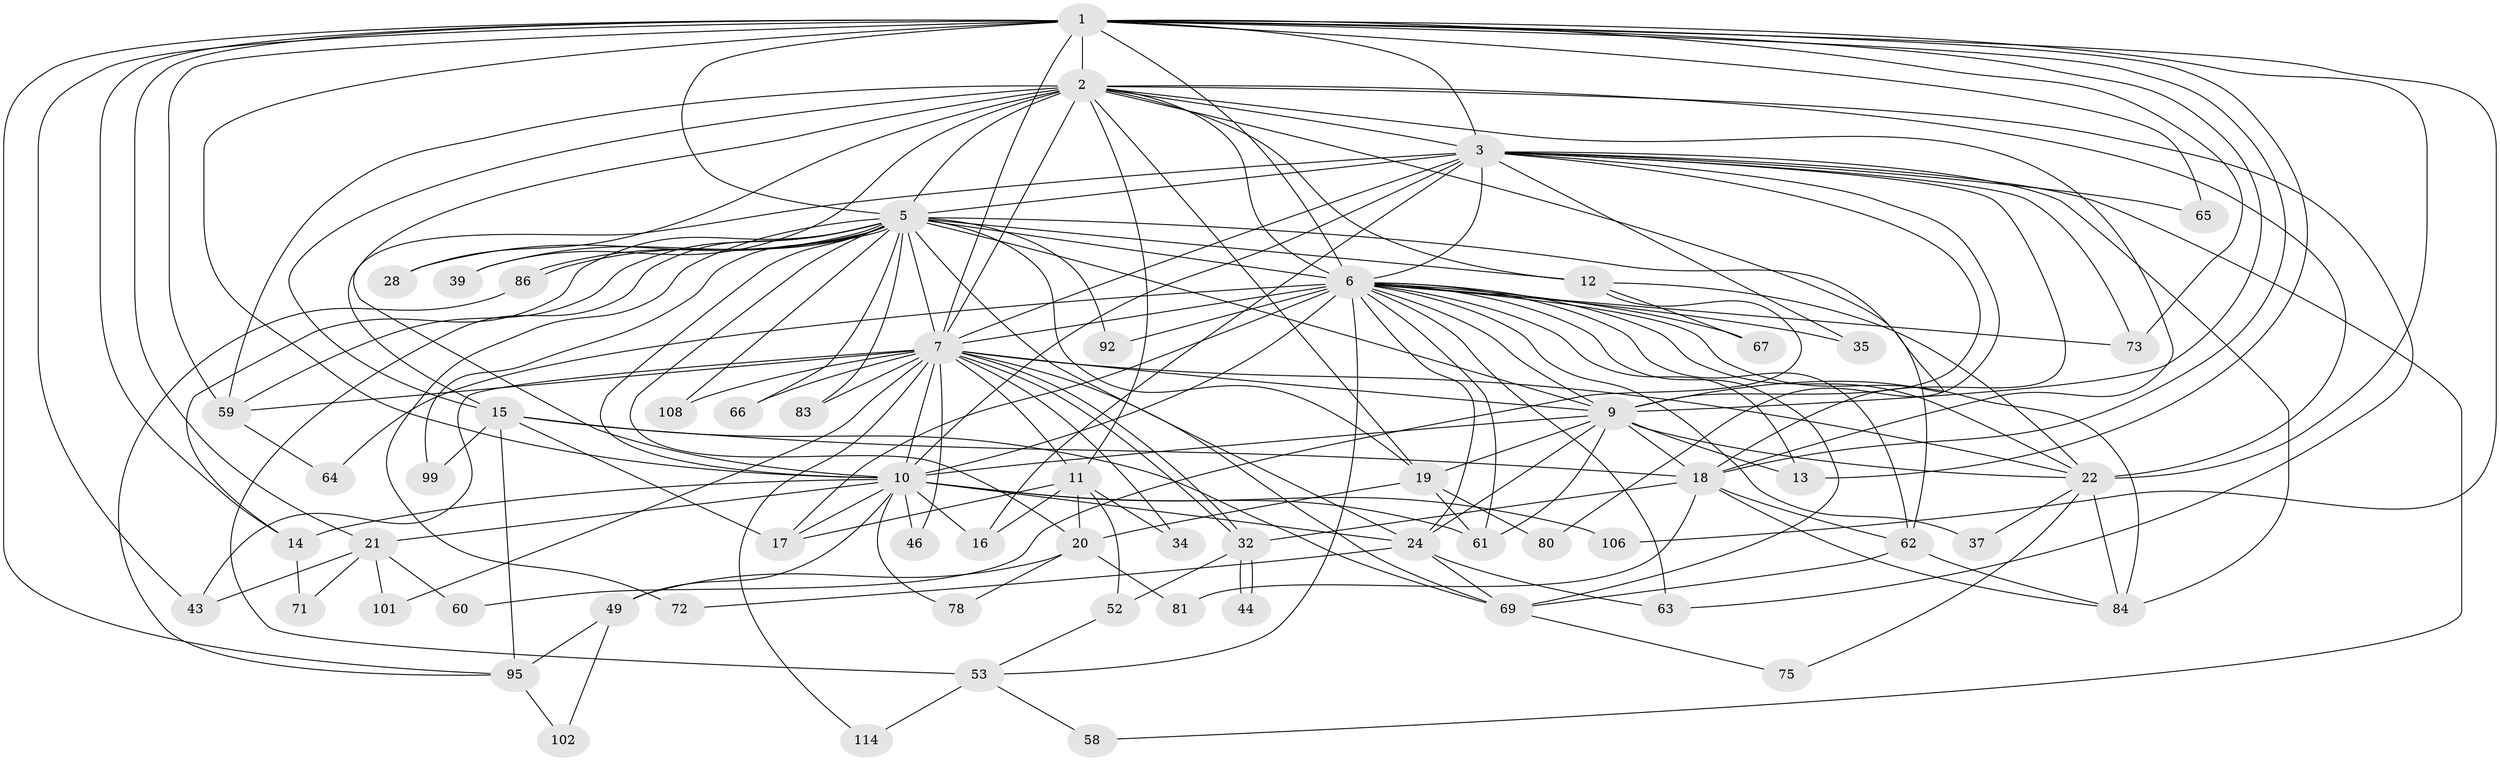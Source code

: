 // original degree distribution, {21: 0.008064516129032258, 11: 0.008064516129032258, 17: 0.008064516129032258, 18: 0.016129032258064516, 28: 0.008064516129032258, 27: 0.008064516129032258, 22: 0.016129032258064516, 19: 0.008064516129032258, 7: 0.04032258064516129, 6: 0.056451612903225805, 3: 0.20161290322580644, 5: 0.024193548387096774, 4: 0.11290322580645161, 2: 0.4838709677419355}
// Generated by graph-tools (version 1.1) at 2025/13/03/09/25 04:13:43]
// undirected, 62 vertices, 170 edges
graph export_dot {
graph [start="1"]
  node [color=gray90,style=filled];
  1;
  2 [super="+105+4"];
  3 [super="+26"];
  5 [super="+96+98+8+41+76"];
  6 [super="+23+27+40+50+68+100+107+29"];
  7 [super="+45"];
  9 [super="+112+123+42+30"];
  10;
  11;
  12;
  13;
  14;
  15;
  16 [super="+48"];
  17 [super="+111"];
  18 [super="+115+36+74"];
  19 [super="+25+31"];
  20;
  21;
  22 [super="+57"];
  24 [super="+54+33"];
  28;
  32;
  34;
  35;
  37;
  39;
  43 [super="+90"];
  44;
  46;
  49 [super="+55"];
  52;
  53 [super="+56"];
  58;
  59 [super="+109"];
  60;
  61 [super="+94"];
  62 [super="+93"];
  63 [super="+122"];
  64;
  65;
  66 [super="+85"];
  67;
  69 [super="+77"];
  71;
  72;
  73 [super="+87"];
  75;
  78;
  80;
  81;
  83;
  84 [super="+89+104"];
  86;
  92;
  95 [super="+97"];
  99;
  101;
  102;
  106;
  108;
  114 [super="+121"];
  1 -- 2 [weight=2];
  1 -- 3;
  1 -- 5 [weight=2];
  1 -- 6;
  1 -- 7 [weight=2];
  1 -- 9;
  1 -- 10;
  1 -- 13;
  1 -- 14;
  1 -- 21;
  1 -- 43;
  1 -- 59;
  1 -- 65;
  1 -- 106;
  1 -- 18;
  1 -- 95;
  1 -- 22;
  1 -- 73;
  2 -- 3 [weight=2];
  2 -- 5 [weight=4];
  2 -- 6 [weight=2];
  2 -- 7 [weight=2];
  2 -- 9 [weight=2];
  2 -- 10 [weight=2];
  2 -- 18;
  2 -- 12 [weight=2];
  2 -- 11;
  2 -- 15;
  2 -- 22;
  2 -- 28;
  2 -- 39;
  2 -- 59;
  2 -- 63;
  2 -- 19;
  3 -- 5 [weight=3];
  3 -- 6;
  3 -- 7;
  3 -- 9 [weight=2];
  3 -- 10;
  3 -- 15;
  3 -- 16;
  3 -- 18;
  3 -- 35;
  3 -- 65;
  3 -- 84;
  3 -- 80;
  3 -- 73;
  3 -- 58;
  5 -- 6 [weight=5];
  5 -- 7 [weight=3];
  5 -- 9 [weight=3];
  5 -- 10 [weight=2];
  5 -- 12;
  5 -- 19 [weight=2];
  5 -- 28;
  5 -- 39;
  5 -- 62 [weight=2];
  5 -- 83;
  5 -- 86;
  5 -- 86;
  5 -- 92;
  5 -- 66 [weight=2];
  5 -- 59;
  5 -- 14 [weight=2];
  5 -- 72;
  5 -- 20;
  5 -- 24;
  5 -- 99;
  5 -- 108;
  5 -- 53 [weight=2];
  6 -- 7 [weight=4];
  6 -- 9 [weight=2];
  6 -- 10 [weight=3];
  6 -- 13;
  6 -- 24;
  6 -- 35;
  6 -- 37;
  6 -- 73;
  6 -- 84;
  6 -- 92;
  6 -- 67;
  6 -- 17;
  6 -- 63;
  6 -- 64 [weight=2];
  6 -- 62;
  6 -- 69;
  6 -- 22;
  6 -- 61;
  6 -- 53;
  7 -- 9;
  7 -- 10;
  7 -- 11;
  7 -- 22;
  7 -- 32;
  7 -- 32;
  7 -- 34;
  7 -- 46;
  7 -- 59;
  7 -- 83;
  7 -- 101;
  7 -- 108;
  7 -- 66;
  7 -- 114;
  7 -- 69;
  7 -- 43;
  9 -- 10;
  9 -- 19;
  9 -- 61;
  9 -- 24;
  9 -- 13;
  9 -- 18;
  9 -- 22;
  10 -- 14;
  10 -- 17;
  10 -- 21;
  10 -- 46;
  10 -- 49 [weight=2];
  10 -- 61;
  10 -- 78;
  10 -- 106;
  10 -- 24;
  10 -- 16;
  11 -- 16;
  11 -- 17;
  11 -- 20;
  11 -- 34;
  11 -- 52;
  12 -- 22;
  12 -- 60;
  12 -- 67;
  14 -- 71;
  15 -- 69;
  15 -- 95;
  15 -- 99;
  15 -- 18;
  15 -- 17;
  18 -- 62;
  18 -- 84;
  18 -- 32;
  18 -- 81;
  19 -- 20;
  19 -- 80;
  19 -- 61;
  20 -- 49;
  20 -- 78;
  20 -- 81;
  21 -- 43;
  21 -- 60;
  21 -- 71;
  21 -- 101;
  22 -- 37;
  22 -- 75;
  22 -- 84;
  24 -- 72;
  24 -- 63;
  24 -- 69;
  32 -- 44;
  32 -- 44;
  32 -- 52;
  49 -- 102;
  49 -- 95;
  52 -- 53;
  53 -- 114;
  53 -- 58;
  59 -- 64;
  62 -- 84;
  62 -- 69;
  69 -- 75;
  86 -- 95;
  95 -- 102;
}
